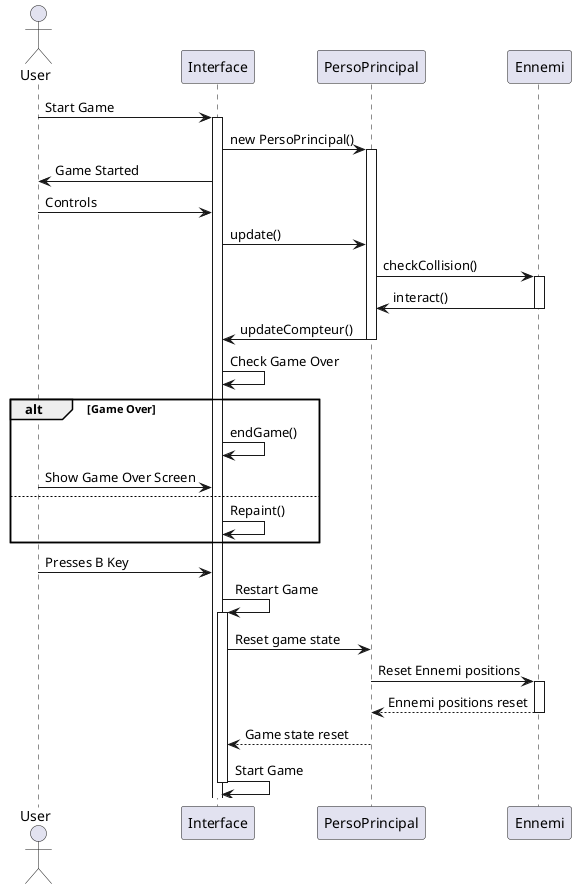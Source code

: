 @startuml
actor User
participant Interface
participant PersoPrincipal
participant Ennemi

User -> Interface: Start Game
activate Interface
Interface -> PersoPrincipal: new PersoPrincipal()
activate PersoPrincipal
Interface -> User: Game Started
User -> Interface: Controls
Interface -> PersoPrincipal: update()
PersoPrincipal -> Ennemi: checkCollision()
activate Ennemi
Ennemi -> PersoPrincipal: interact()
deactivate Ennemi
PersoPrincipal -> Interface: updateCompteur()
deactivate PersoPrincipal
Interface -> Interface: Check Game Over
alt Game Over
  Interface -> Interface: endGame()
  User -> Interface: Show Game Over Screen
  else
  Interface -> Interface: Repaint()
end

User -> Interface: Presses B Key
Interface -> Interface: Restart Game
activate Interface
Interface -> PersoPrincipal: Reset game state
PersoPrincipal -> Ennemi: Reset Ennemi positions
activate Ennemi
Ennemi --> PersoPrincipal: Ennemi positions reset
deactivate Ennemi
PersoPrincipal --> Interface: Game state reset
Interface -> Interface: Start Game
deactivate Interface

@enduml

